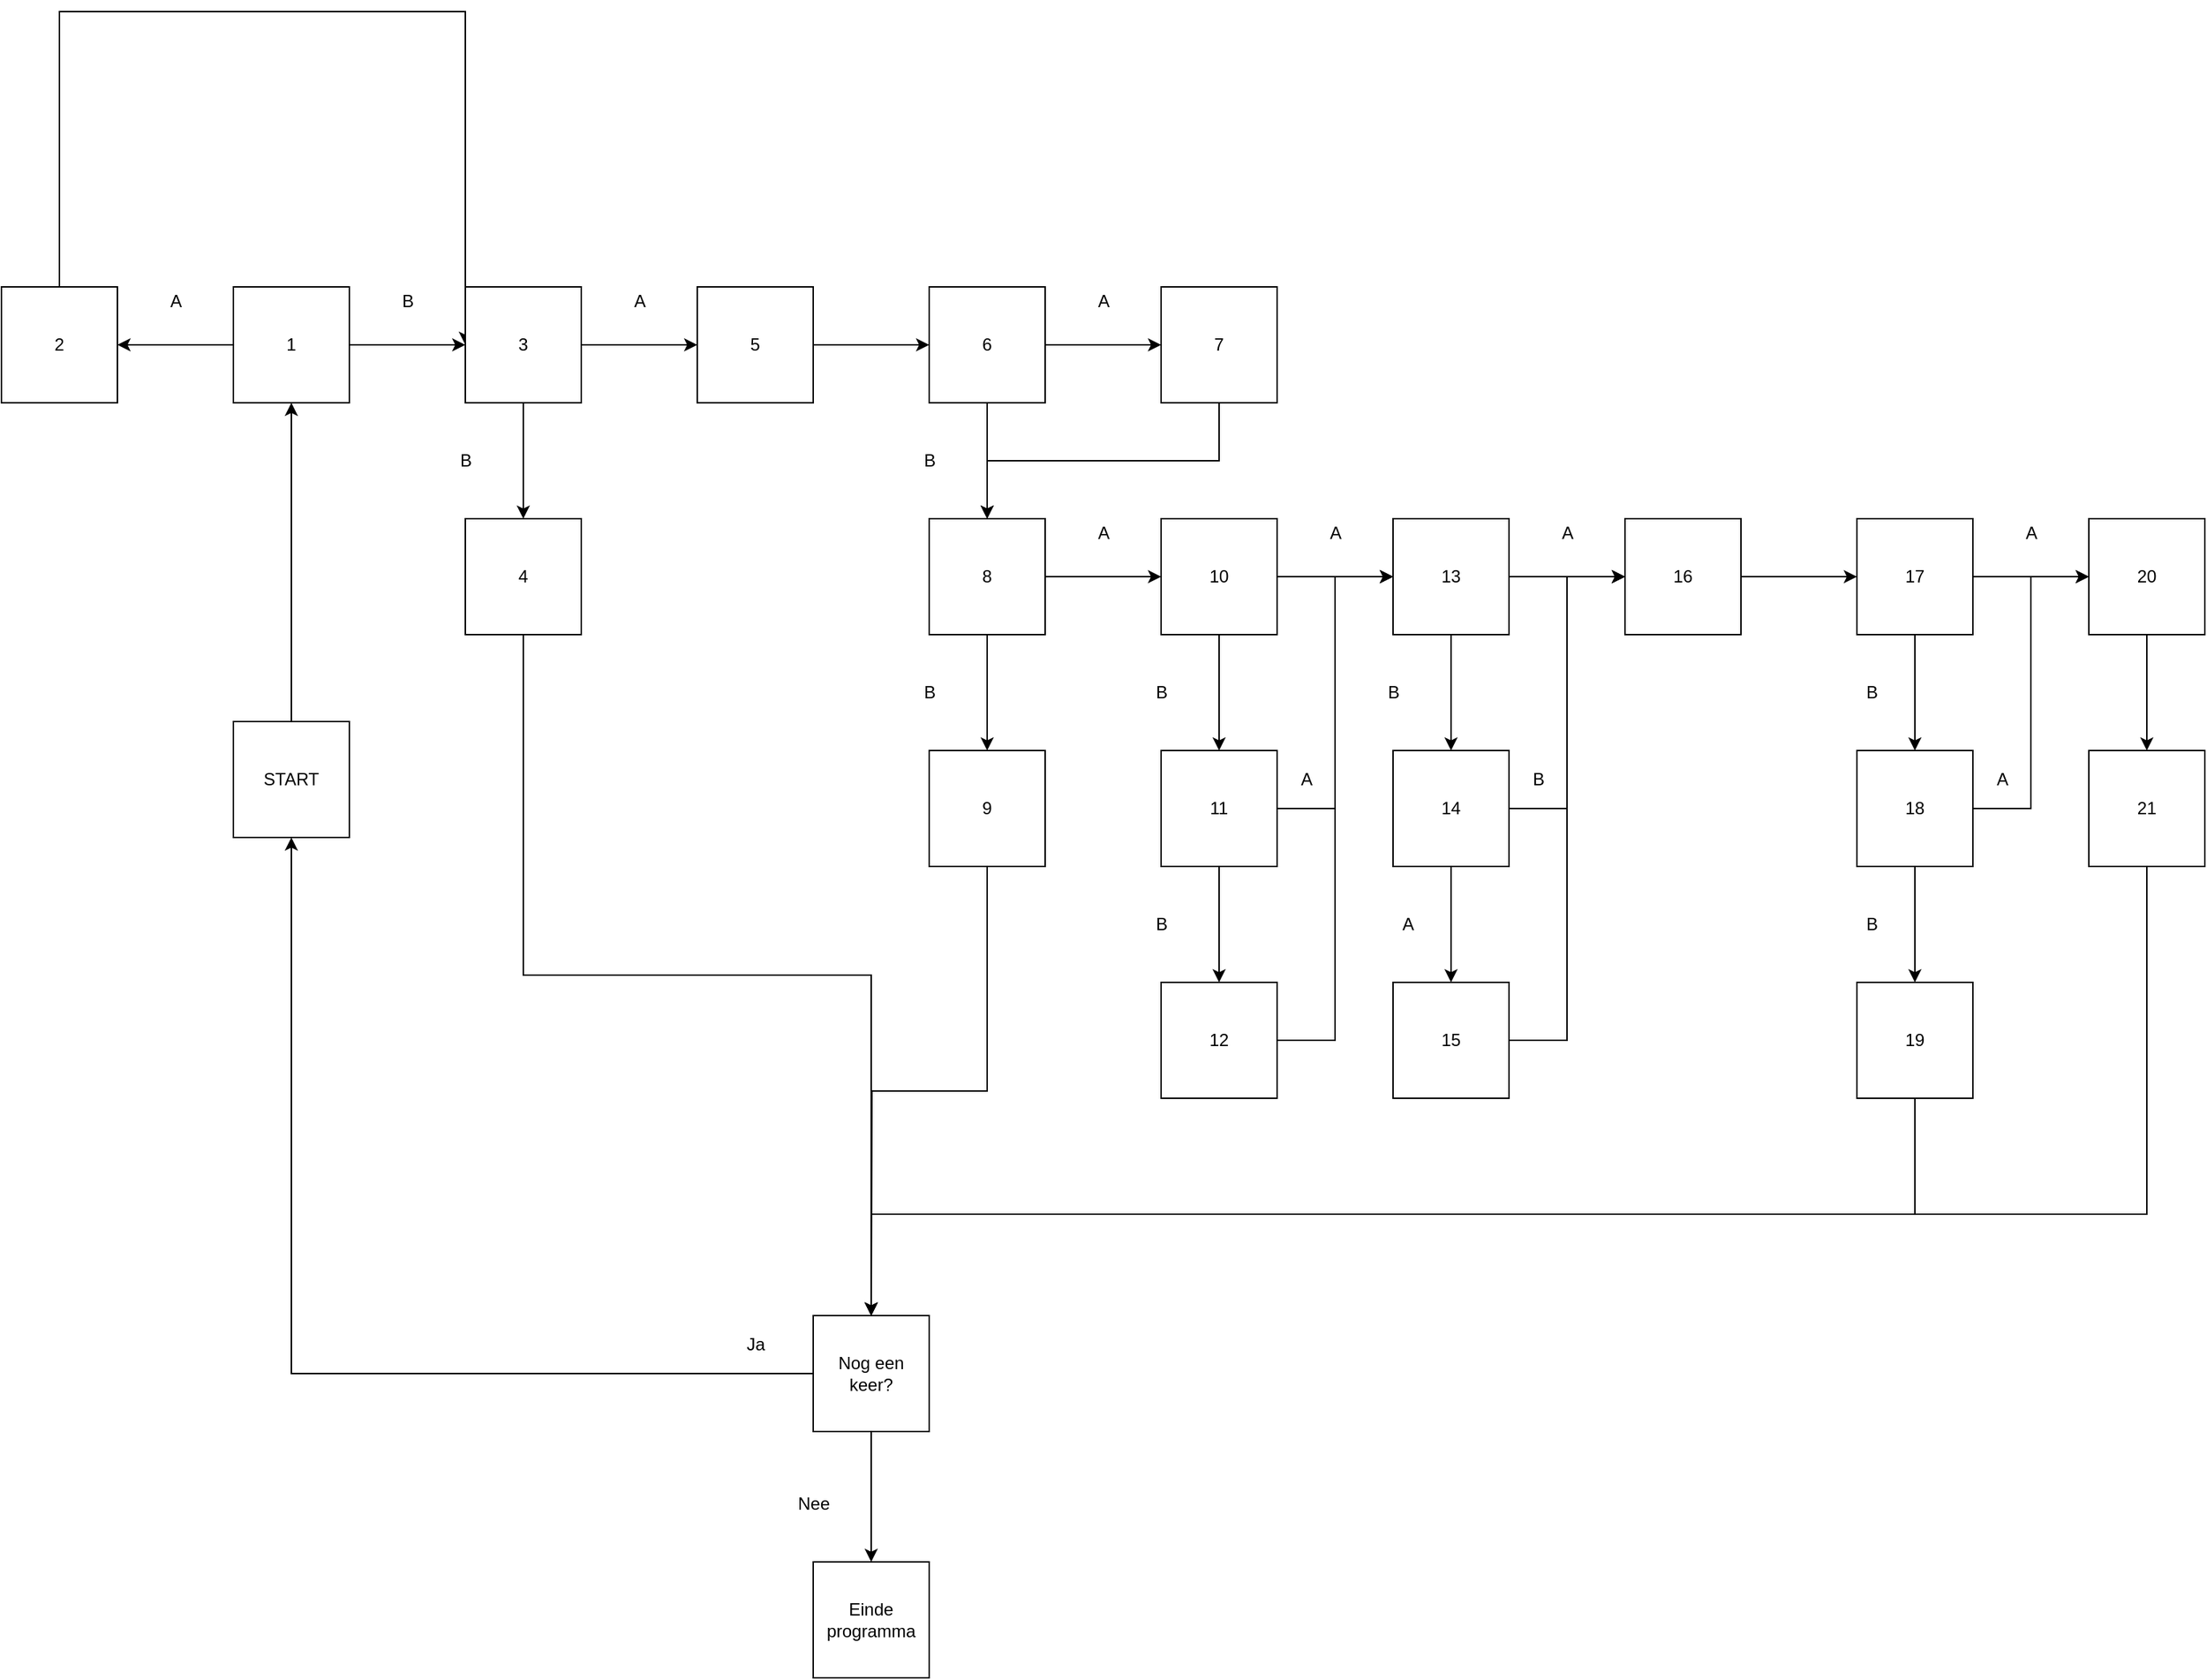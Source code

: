 <mxfile version="13.7.7" type="device"><diagram id="y4vNNGJoR8aKSBozoaxY" name="Page-1"><mxGraphModel dx="1902" dy="1037" grid="1" gridSize="10" guides="1" tooltips="1" connect="1" arrows="1" fold="1" page="1" pageScale="1" pageWidth="1654" pageHeight="2336" math="0" shadow="0"><root><mxCell id="0"/><mxCell id="1" parent="0"/><mxCell id="d44ofBOEUMQxxCfMOgTz-4" value="" style="edgeStyle=orthogonalEdgeStyle;rounded=0;orthogonalLoop=1;jettySize=auto;html=1;" parent="1" source="d44ofBOEUMQxxCfMOgTz-2" target="d44ofBOEUMQxxCfMOgTz-3" edge="1"><mxGeometry relative="1" as="geometry"/></mxCell><mxCell id="d44ofBOEUMQxxCfMOgTz-2" value="START" style="whiteSpace=wrap;html=1;aspect=fixed;" parent="1" vertex="1"><mxGeometry x="160" y="500" width="80" height="80" as="geometry"/></mxCell><mxCell id="GgzBPBoCZFRml4ZymeB9-10" style="edgeStyle=orthogonalEdgeStyle;rounded=0;orthogonalLoop=1;jettySize=auto;html=1;entryX=0;entryY=0.5;entryDx=0;entryDy=0;" parent="1" source="d44ofBOEUMQxxCfMOgTz-3" target="GgzBPBoCZFRml4ZymeB9-6" edge="1"><mxGeometry relative="1" as="geometry"><mxPoint x="280" y="200" as="targetPoint"/></mxGeometry></mxCell><mxCell id="GgzBPBoCZFRml4ZymeB9-15" value="" style="edgeStyle=orthogonalEdgeStyle;rounded=0;orthogonalLoop=1;jettySize=auto;html=1;entryX=1;entryY=0.5;entryDx=0;entryDy=0;" parent="1" source="d44ofBOEUMQxxCfMOgTz-3" target="GgzBPBoCZFRml4ZymeB9-2" edge="1"><mxGeometry relative="1" as="geometry"><mxPoint x="80" y="200" as="targetPoint"/></mxGeometry></mxCell><mxCell id="d44ofBOEUMQxxCfMOgTz-3" value="1" style="whiteSpace=wrap;html=1;aspect=fixed;" parent="1" vertex="1"><mxGeometry x="160" y="200" width="80" height="80" as="geometry"/></mxCell><mxCell id="GgzBPBoCZFRml4ZymeB9-20" style="edgeStyle=orthogonalEdgeStyle;rounded=0;orthogonalLoop=1;jettySize=auto;html=1;entryX=0;entryY=0.5;entryDx=0;entryDy=0;" parent="1" source="GgzBPBoCZFRml4ZymeB9-2" target="GgzBPBoCZFRml4ZymeB9-6" edge="1"><mxGeometry relative="1" as="geometry"><mxPoint x="320" y="30" as="targetPoint"/><Array as="points"><mxPoint x="40" y="10"/><mxPoint x="320" y="10"/></Array></mxGeometry></mxCell><mxCell id="GgzBPBoCZFRml4ZymeB9-2" value="2" style="whiteSpace=wrap;html=1;aspect=fixed;" parent="1" vertex="1"><mxGeometry y="200" width="80" height="80" as="geometry"/></mxCell><mxCell id="3vgTns0gf9gREUHYK_uE-2" style="edgeStyle=orthogonalEdgeStyle;rounded=0;orthogonalLoop=1;jettySize=auto;html=1;" edge="1" parent="1" source="GgzBPBoCZFRml4ZymeB9-3"><mxGeometry relative="1" as="geometry"><mxPoint x="680" y="360" as="targetPoint"/><Array as="points"><mxPoint x="840" y="320"/><mxPoint x="680" y="320"/></Array></mxGeometry></mxCell><mxCell id="GgzBPBoCZFRml4ZymeB9-3" value="7" style="whiteSpace=wrap;html=1;aspect=fixed;" parent="1" vertex="1"><mxGeometry x="800" y="200" width="80" height="80" as="geometry"/></mxCell><mxCell id="GgzBPBoCZFRml4ZymeB9-77" style="edgeStyle=orthogonalEdgeStyle;rounded=0;orthogonalLoop=1;jettySize=auto;html=1;entryX=0.5;entryY=0;entryDx=0;entryDy=0;exitX=0.5;exitY=1;exitDx=0;exitDy=0;" parent="1" source="GgzBPBoCZFRml4ZymeB9-4" target="GgzBPBoCZFRml4ZymeB9-71" edge="1"><mxGeometry relative="1" as="geometry"/></mxCell><mxCell id="GgzBPBoCZFRml4ZymeB9-4" value="4" style="whiteSpace=wrap;html=1;aspect=fixed;" parent="1" vertex="1"><mxGeometry x="320" y="360" width="80" height="80" as="geometry"/></mxCell><mxCell id="GgzBPBoCZFRml4ZymeB9-21" value="" style="edgeStyle=orthogonalEdgeStyle;rounded=0;orthogonalLoop=1;jettySize=auto;html=1;" parent="1" source="GgzBPBoCZFRml4ZymeB9-5" target="GgzBPBoCZFRml4ZymeB9-7" edge="1"><mxGeometry relative="1" as="geometry"/></mxCell><mxCell id="GgzBPBoCZFRml4ZymeB9-5" value="5" style="whiteSpace=wrap;html=1;aspect=fixed;" parent="1" vertex="1"><mxGeometry x="480" y="200" width="80" height="80" as="geometry"/></mxCell><mxCell id="GgzBPBoCZFRml4ZymeB9-16" value="" style="edgeStyle=orthogonalEdgeStyle;rounded=0;orthogonalLoop=1;jettySize=auto;html=1;" parent="1" source="GgzBPBoCZFRml4ZymeB9-6" target="GgzBPBoCZFRml4ZymeB9-5" edge="1"><mxGeometry relative="1" as="geometry"/></mxCell><mxCell id="GgzBPBoCZFRml4ZymeB9-18" value="" style="edgeStyle=orthogonalEdgeStyle;rounded=0;orthogonalLoop=1;jettySize=auto;html=1;" parent="1" source="GgzBPBoCZFRml4ZymeB9-6" target="GgzBPBoCZFRml4ZymeB9-4" edge="1"><mxGeometry relative="1" as="geometry"/></mxCell><mxCell id="GgzBPBoCZFRml4ZymeB9-6" value="3" style="whiteSpace=wrap;html=1;aspect=fixed;" parent="1" vertex="1"><mxGeometry x="320" y="200" width="80" height="80" as="geometry"/></mxCell><mxCell id="GgzBPBoCZFRml4ZymeB9-22" value="" style="edgeStyle=orthogonalEdgeStyle;rounded=0;orthogonalLoop=1;jettySize=auto;html=1;" parent="1" source="GgzBPBoCZFRml4ZymeB9-7" edge="1"><mxGeometry relative="1" as="geometry"><mxPoint x="680" y="360" as="targetPoint"/></mxGeometry></mxCell><mxCell id="GgzBPBoCZFRml4ZymeB9-23" value="" style="edgeStyle=orthogonalEdgeStyle;rounded=0;orthogonalLoop=1;jettySize=auto;html=1;" parent="1" source="GgzBPBoCZFRml4ZymeB9-7" target="GgzBPBoCZFRml4ZymeB9-3" edge="1"><mxGeometry relative="1" as="geometry"/></mxCell><mxCell id="GgzBPBoCZFRml4ZymeB9-7" value="6" style="whiteSpace=wrap;html=1;aspect=fixed;" parent="1" vertex="1"><mxGeometry x="640" y="200" width="80" height="80" as="geometry"/></mxCell><mxCell id="GgzBPBoCZFRml4ZymeB9-32" value="" style="edgeStyle=orthogonalEdgeStyle;rounded=0;orthogonalLoop=1;jettySize=auto;html=1;" parent="1" source="GgzBPBoCZFRml4ZymeB9-8" target="GgzBPBoCZFRml4ZymeB9-26" edge="1"><mxGeometry relative="1" as="geometry"/></mxCell><mxCell id="GgzBPBoCZFRml4ZymeB9-33" value="" style="edgeStyle=orthogonalEdgeStyle;rounded=0;orthogonalLoop=1;jettySize=auto;html=1;" parent="1" source="GgzBPBoCZFRml4ZymeB9-8" target="GgzBPBoCZFRml4ZymeB9-30" edge="1"><mxGeometry relative="1" as="geometry"/></mxCell><mxCell id="GgzBPBoCZFRml4ZymeB9-8" value="8" style="whiteSpace=wrap;html=1;aspect=fixed;" parent="1" vertex="1"><mxGeometry x="640" y="360" width="80" height="80" as="geometry"/></mxCell><mxCell id="GgzBPBoCZFRml4ZymeB9-11" value="B" style="text;html=1;align=center;verticalAlign=middle;resizable=0;points=[];autosize=1;" parent="1" vertex="1"><mxGeometry x="270" y="200" width="20" height="20" as="geometry"/></mxCell><mxCell id="GgzBPBoCZFRml4ZymeB9-12" value="A" style="text;html=1;align=center;verticalAlign=middle;resizable=0;points=[];autosize=1;" parent="1" vertex="1"><mxGeometry x="110" y="200" width="20" height="20" as="geometry"/></mxCell><mxCell id="GgzBPBoCZFRml4ZymeB9-17" value="A" style="text;html=1;align=center;verticalAlign=middle;resizable=0;points=[];autosize=1;" parent="1" vertex="1"><mxGeometry x="430" y="200" width="20" height="20" as="geometry"/></mxCell><mxCell id="GgzBPBoCZFRml4ZymeB9-19" value="B" style="text;html=1;align=center;verticalAlign=middle;resizable=0;points=[];autosize=1;" parent="1" vertex="1"><mxGeometry x="310" y="310" width="20" height="20" as="geometry"/></mxCell><mxCell id="GgzBPBoCZFRml4ZymeB9-24" value="A" style="text;html=1;align=center;verticalAlign=middle;resizable=0;points=[];autosize=1;" parent="1" vertex="1"><mxGeometry x="750" y="200" width="20" height="20" as="geometry"/></mxCell><mxCell id="GgzBPBoCZFRml4ZymeB9-25" value="B" style="text;html=1;align=center;verticalAlign=middle;resizable=0;points=[];autosize=1;" parent="1" vertex="1"><mxGeometry x="630" y="310" width="20" height="20" as="geometry"/></mxCell><mxCell id="GgzBPBoCZFRml4ZymeB9-76" style="edgeStyle=orthogonalEdgeStyle;rounded=0;orthogonalLoop=1;jettySize=auto;html=1;exitX=0.5;exitY=1;exitDx=0;exitDy=0;" parent="1" source="GgzBPBoCZFRml4ZymeB9-26" edge="1"><mxGeometry relative="1" as="geometry"><mxPoint x="600" y="910" as="targetPoint"/></mxGeometry></mxCell><mxCell id="GgzBPBoCZFRml4ZymeB9-26" value="9" style="whiteSpace=wrap;html=1;aspect=fixed;" parent="1" vertex="1"><mxGeometry x="640" y="520" width="80" height="80" as="geometry"/></mxCell><mxCell id="GgzBPBoCZFRml4ZymeB9-52" value="" style="edgeStyle=orthogonalEdgeStyle;rounded=0;orthogonalLoop=1;jettySize=auto;html=1;" parent="1" source="GgzBPBoCZFRml4ZymeB9-27" target="GgzBPBoCZFRml4ZymeB9-31" edge="1"><mxGeometry relative="1" as="geometry"/></mxCell><mxCell id="GgzBPBoCZFRml4ZymeB9-54" value="" style="edgeStyle=orthogonalEdgeStyle;rounded=0;orthogonalLoop=1;jettySize=auto;html=1;" parent="1" source="GgzBPBoCZFRml4ZymeB9-27" target="GgzBPBoCZFRml4ZymeB9-46" edge="1"><mxGeometry relative="1" as="geometry"/></mxCell><mxCell id="GgzBPBoCZFRml4ZymeB9-27" value="13" style="whiteSpace=wrap;html=1;aspect=fixed;" parent="1" vertex="1"><mxGeometry x="960" y="360" width="80" height="80" as="geometry"/></mxCell><mxCell id="GgzBPBoCZFRml4ZymeB9-40" style="edgeStyle=orthogonalEdgeStyle;rounded=0;orthogonalLoop=1;jettySize=auto;html=1;entryX=0;entryY=0.5;entryDx=0;entryDy=0;" parent="1" source="GgzBPBoCZFRml4ZymeB9-28" target="GgzBPBoCZFRml4ZymeB9-27" edge="1"><mxGeometry relative="1" as="geometry"><mxPoint x="960" y="560" as="targetPoint"/></mxGeometry></mxCell><mxCell id="GgzBPBoCZFRml4ZymeB9-41" style="edgeStyle=orthogonalEdgeStyle;rounded=0;orthogonalLoop=1;jettySize=auto;html=1;entryX=0.5;entryY=0;entryDx=0;entryDy=0;" parent="1" source="GgzBPBoCZFRml4ZymeB9-28" target="GgzBPBoCZFRml4ZymeB9-29" edge="1"><mxGeometry relative="1" as="geometry"/></mxCell><mxCell id="GgzBPBoCZFRml4ZymeB9-28" value="11" style="whiteSpace=wrap;html=1;aspect=fixed;" parent="1" vertex="1"><mxGeometry x="800" y="520" width="80" height="80" as="geometry"/></mxCell><mxCell id="GgzBPBoCZFRml4ZymeB9-42" style="edgeStyle=orthogonalEdgeStyle;rounded=0;orthogonalLoop=1;jettySize=auto;html=1;entryX=0;entryY=0.5;entryDx=0;entryDy=0;" parent="1" source="GgzBPBoCZFRml4ZymeB9-29" target="GgzBPBoCZFRml4ZymeB9-27" edge="1"><mxGeometry relative="1" as="geometry"><mxPoint x="920" y="400" as="targetPoint"/></mxGeometry></mxCell><mxCell id="GgzBPBoCZFRml4ZymeB9-29" value="12" style="whiteSpace=wrap;html=1;aspect=fixed;" parent="1" vertex="1"><mxGeometry x="800" y="680" width="80" height="80" as="geometry"/></mxCell><mxCell id="GgzBPBoCZFRml4ZymeB9-36" value="" style="edgeStyle=orthogonalEdgeStyle;rounded=0;orthogonalLoop=1;jettySize=auto;html=1;" parent="1" source="GgzBPBoCZFRml4ZymeB9-30" target="GgzBPBoCZFRml4ZymeB9-27" edge="1"><mxGeometry relative="1" as="geometry"/></mxCell><mxCell id="GgzBPBoCZFRml4ZymeB9-37" value="" style="edgeStyle=orthogonalEdgeStyle;rounded=0;orthogonalLoop=1;jettySize=auto;html=1;" parent="1" source="GgzBPBoCZFRml4ZymeB9-30" target="GgzBPBoCZFRml4ZymeB9-28" edge="1"><mxGeometry relative="1" as="geometry"/></mxCell><mxCell id="GgzBPBoCZFRml4ZymeB9-30" value="10" style="whiteSpace=wrap;html=1;aspect=fixed;" parent="1" vertex="1"><mxGeometry x="800" y="360" width="80" height="80" as="geometry"/></mxCell><mxCell id="GgzBPBoCZFRml4ZymeB9-56" value="" style="edgeStyle=orthogonalEdgeStyle;rounded=0;orthogonalLoop=1;jettySize=auto;html=1;" parent="1" source="GgzBPBoCZFRml4ZymeB9-31" target="GgzBPBoCZFRml4ZymeB9-45" edge="1"><mxGeometry relative="1" as="geometry"/></mxCell><mxCell id="GgzBPBoCZFRml4ZymeB9-58" style="edgeStyle=orthogonalEdgeStyle;rounded=0;orthogonalLoop=1;jettySize=auto;html=1;entryX=0;entryY=0.5;entryDx=0;entryDy=0;" parent="1" source="GgzBPBoCZFRml4ZymeB9-31" target="GgzBPBoCZFRml4ZymeB9-46" edge="1"><mxGeometry relative="1" as="geometry"><mxPoint x="1130" y="560" as="targetPoint"/></mxGeometry></mxCell><mxCell id="GgzBPBoCZFRml4ZymeB9-31" value="14" style="whiteSpace=wrap;html=1;aspect=fixed;" parent="1" vertex="1"><mxGeometry x="960" y="520" width="80" height="80" as="geometry"/></mxCell><mxCell id="GgzBPBoCZFRml4ZymeB9-34" value="A" style="text;html=1;align=center;verticalAlign=middle;resizable=0;points=[];autosize=1;" parent="1" vertex="1"><mxGeometry x="750" y="360" width="20" height="20" as="geometry"/></mxCell><mxCell id="GgzBPBoCZFRml4ZymeB9-35" value="B" style="text;html=1;align=center;verticalAlign=middle;resizable=0;points=[];autosize=1;" parent="1" vertex="1"><mxGeometry x="630" y="470" width="20" height="20" as="geometry"/></mxCell><mxCell id="GgzBPBoCZFRml4ZymeB9-38" value="B" style="text;html=1;align=center;verticalAlign=middle;resizable=0;points=[];autosize=1;" parent="1" vertex="1"><mxGeometry x="790" y="470" width="20" height="20" as="geometry"/></mxCell><mxCell id="GgzBPBoCZFRml4ZymeB9-39" value="A" style="text;html=1;align=center;verticalAlign=middle;resizable=0;points=[];autosize=1;" parent="1" vertex="1"><mxGeometry x="910" y="360" width="20" height="20" as="geometry"/></mxCell><mxCell id="GgzBPBoCZFRml4ZymeB9-43" value="A" style="text;html=1;align=center;verticalAlign=middle;resizable=0;points=[];autosize=1;" parent="1" vertex="1"><mxGeometry x="890" y="530" width="20" height="20" as="geometry"/></mxCell><mxCell id="GgzBPBoCZFRml4ZymeB9-44" value="B" style="text;html=1;align=center;verticalAlign=middle;resizable=0;points=[];autosize=1;" parent="1" vertex="1"><mxGeometry x="790" y="630" width="20" height="20" as="geometry"/></mxCell><mxCell id="GgzBPBoCZFRml4ZymeB9-59" style="edgeStyle=orthogonalEdgeStyle;rounded=0;orthogonalLoop=1;jettySize=auto;html=1;entryX=0;entryY=0.5;entryDx=0;entryDy=0;" parent="1" source="GgzBPBoCZFRml4ZymeB9-45" target="GgzBPBoCZFRml4ZymeB9-46" edge="1"><mxGeometry relative="1" as="geometry"/></mxCell><mxCell id="GgzBPBoCZFRml4ZymeB9-45" value="15" style="whiteSpace=wrap;html=1;aspect=fixed;" parent="1" vertex="1"><mxGeometry x="960" y="680" width="80" height="80" as="geometry"/></mxCell><mxCell id="GgzBPBoCZFRml4ZymeB9-61" style="edgeStyle=orthogonalEdgeStyle;rounded=0;orthogonalLoop=1;jettySize=auto;html=1;entryX=0;entryY=0.5;entryDx=0;entryDy=0;" parent="1" source="GgzBPBoCZFRml4ZymeB9-46" target="GgzBPBoCZFRml4ZymeB9-50" edge="1"><mxGeometry relative="1" as="geometry"/></mxCell><mxCell id="GgzBPBoCZFRml4ZymeB9-46" value="16" style="whiteSpace=wrap;html=1;aspect=fixed;" parent="1" vertex="1"><mxGeometry x="1120" y="360" width="80" height="80" as="geometry"/></mxCell><mxCell id="GgzBPBoCZFRml4ZymeB9-66" style="edgeStyle=orthogonalEdgeStyle;rounded=0;orthogonalLoop=1;jettySize=auto;html=1;entryX=0;entryY=0.5;entryDx=0;entryDy=0;" parent="1" source="GgzBPBoCZFRml4ZymeB9-47" target="GgzBPBoCZFRml4ZymeB9-49" edge="1"><mxGeometry relative="1" as="geometry"/></mxCell><mxCell id="GgzBPBoCZFRml4ZymeB9-68" value="" style="edgeStyle=orthogonalEdgeStyle;rounded=0;orthogonalLoop=1;jettySize=auto;html=1;" parent="1" source="GgzBPBoCZFRml4ZymeB9-47" target="GgzBPBoCZFRml4ZymeB9-48" edge="1"><mxGeometry relative="1" as="geometry"/></mxCell><mxCell id="GgzBPBoCZFRml4ZymeB9-47" value="18" style="whiteSpace=wrap;html=1;aspect=fixed;" parent="1" vertex="1"><mxGeometry x="1280" y="520" width="80" height="80" as="geometry"/></mxCell><mxCell id="GgzBPBoCZFRml4ZymeB9-74" style="edgeStyle=orthogonalEdgeStyle;rounded=0;orthogonalLoop=1;jettySize=auto;html=1;entryX=0.5;entryY=0;entryDx=0;entryDy=0;" parent="1" source="GgzBPBoCZFRml4ZymeB9-48" target="GgzBPBoCZFRml4ZymeB9-71" edge="1"><mxGeometry relative="1" as="geometry"><mxPoint x="700" y="890" as="targetPoint"/><Array as="points"><mxPoint x="1320" y="840"/><mxPoint x="600" y="840"/></Array></mxGeometry></mxCell><mxCell id="GgzBPBoCZFRml4ZymeB9-48" value="19" style="whiteSpace=wrap;html=1;aspect=fixed;" parent="1" vertex="1"><mxGeometry x="1280" y="680" width="80" height="80" as="geometry"/></mxCell><mxCell id="GgzBPBoCZFRml4ZymeB9-70" style="edgeStyle=orthogonalEdgeStyle;rounded=0;orthogonalLoop=1;jettySize=auto;html=1;entryX=0.5;entryY=0;entryDx=0;entryDy=0;" parent="1" source="GgzBPBoCZFRml4ZymeB9-49" target="GgzBPBoCZFRml4ZymeB9-51" edge="1"><mxGeometry relative="1" as="geometry"><mxPoint x="1560" y="510" as="targetPoint"/></mxGeometry></mxCell><mxCell id="GgzBPBoCZFRml4ZymeB9-49" value="20" style="whiteSpace=wrap;html=1;aspect=fixed;" parent="1" vertex="1"><mxGeometry x="1440" y="360" width="80" height="80" as="geometry"/></mxCell><mxCell id="GgzBPBoCZFRml4ZymeB9-62" value="" style="edgeStyle=orthogonalEdgeStyle;rounded=0;orthogonalLoop=1;jettySize=auto;html=1;" parent="1" source="GgzBPBoCZFRml4ZymeB9-50" target="GgzBPBoCZFRml4ZymeB9-47" edge="1"><mxGeometry relative="1" as="geometry"/></mxCell><mxCell id="GgzBPBoCZFRml4ZymeB9-63" value="" style="edgeStyle=orthogonalEdgeStyle;rounded=0;orthogonalLoop=1;jettySize=auto;html=1;" parent="1" source="GgzBPBoCZFRml4ZymeB9-50" target="GgzBPBoCZFRml4ZymeB9-49" edge="1"><mxGeometry relative="1" as="geometry"/></mxCell><mxCell id="GgzBPBoCZFRml4ZymeB9-50" value="17" style="whiteSpace=wrap;html=1;aspect=fixed;" parent="1" vertex="1"><mxGeometry x="1280" y="360" width="80" height="80" as="geometry"/></mxCell><mxCell id="3vgTns0gf9gREUHYK_uE-1" style="edgeStyle=orthogonalEdgeStyle;rounded=0;orthogonalLoop=1;jettySize=auto;html=1;entryX=0.5;entryY=0;entryDx=0;entryDy=0;" edge="1" parent="1" source="GgzBPBoCZFRml4ZymeB9-51" target="GgzBPBoCZFRml4ZymeB9-71"><mxGeometry relative="1" as="geometry"><Array as="points"><mxPoint x="1480" y="840"/><mxPoint x="600" y="840"/></Array></mxGeometry></mxCell><mxCell id="GgzBPBoCZFRml4ZymeB9-51" value="21" style="whiteSpace=wrap;html=1;aspect=fixed;" parent="1" vertex="1"><mxGeometry x="1440" y="520" width="80" height="80" as="geometry"/></mxCell><mxCell id="GgzBPBoCZFRml4ZymeB9-53" value="B" style="text;html=1;align=center;verticalAlign=middle;resizable=0;points=[];autosize=1;" parent="1" vertex="1"><mxGeometry x="950" y="470" width="20" height="20" as="geometry"/></mxCell><mxCell id="GgzBPBoCZFRml4ZymeB9-55" value="A" style="text;html=1;align=center;verticalAlign=middle;resizable=0;points=[];autosize=1;" parent="1" vertex="1"><mxGeometry x="1070" y="360" width="20" height="20" as="geometry"/></mxCell><mxCell id="GgzBPBoCZFRml4ZymeB9-57" value="A" style="text;html=1;align=center;verticalAlign=middle;resizable=0;points=[];autosize=1;" parent="1" vertex="1"><mxGeometry x="960" y="630" width="20" height="20" as="geometry"/></mxCell><mxCell id="GgzBPBoCZFRml4ZymeB9-60" value="B" style="text;html=1;align=center;verticalAlign=middle;resizable=0;points=[];autosize=1;" parent="1" vertex="1"><mxGeometry x="1050" y="530" width="20" height="20" as="geometry"/></mxCell><mxCell id="GgzBPBoCZFRml4ZymeB9-64" value="A" style="text;html=1;align=center;verticalAlign=middle;resizable=0;points=[];autosize=1;" parent="1" vertex="1"><mxGeometry x="1390" y="360" width="20" height="20" as="geometry"/></mxCell><mxCell id="GgzBPBoCZFRml4ZymeB9-65" value="B" style="text;html=1;align=center;verticalAlign=middle;resizable=0;points=[];autosize=1;" parent="1" vertex="1"><mxGeometry x="1280" y="470" width="20" height="20" as="geometry"/></mxCell><mxCell id="GgzBPBoCZFRml4ZymeB9-69" value="A" style="text;html=1;align=center;verticalAlign=middle;resizable=0;points=[];autosize=1;" parent="1" vertex="1"><mxGeometry x="1370" y="530" width="20" height="20" as="geometry"/></mxCell><mxCell id="GgzBPBoCZFRml4ZymeB9-78" style="edgeStyle=orthogonalEdgeStyle;rounded=0;orthogonalLoop=1;jettySize=auto;html=1;entryX=0.5;entryY=1;entryDx=0;entryDy=0;" parent="1" source="GgzBPBoCZFRml4ZymeB9-71" target="d44ofBOEUMQxxCfMOgTz-2" edge="1"><mxGeometry relative="1" as="geometry"/></mxCell><mxCell id="GgzBPBoCZFRml4ZymeB9-80" style="edgeStyle=orthogonalEdgeStyle;rounded=0;orthogonalLoop=1;jettySize=auto;html=1;entryX=0.5;entryY=0;entryDx=0;entryDy=0;" parent="1" source="GgzBPBoCZFRml4ZymeB9-71" target="GgzBPBoCZFRml4ZymeB9-79" edge="1"><mxGeometry relative="1" as="geometry"/></mxCell><mxCell id="GgzBPBoCZFRml4ZymeB9-71" value="Nog een keer?" style="whiteSpace=wrap;html=1;aspect=fixed;" parent="1" vertex="1"><mxGeometry x="560" y="910" width="80" height="80" as="geometry"/></mxCell><mxCell id="GgzBPBoCZFRml4ZymeB9-79" value="Einde programma" style="whiteSpace=wrap;html=1;aspect=fixed;" parent="1" vertex="1"><mxGeometry x="560" y="1080" width="80" height="80" as="geometry"/></mxCell><mxCell id="GgzBPBoCZFRml4ZymeB9-81" value="Nee" style="text;html=1;align=center;verticalAlign=middle;resizable=0;points=[];autosize=1;" parent="1" vertex="1"><mxGeometry x="540" y="1030" width="40" height="20" as="geometry"/></mxCell><mxCell id="GgzBPBoCZFRml4ZymeB9-82" value="Ja" style="text;html=1;align=center;verticalAlign=middle;resizable=0;points=[];autosize=1;" parent="1" vertex="1"><mxGeometry x="505" y="920" width="30" height="20" as="geometry"/></mxCell><mxCell id="GgzBPBoCZFRml4ZymeB9-83" value="B" style="text;html=1;align=center;verticalAlign=middle;resizable=0;points=[];autosize=1;" parent="1" vertex="1"><mxGeometry x="1280" y="630" width="20" height="20" as="geometry"/></mxCell></root></mxGraphModel></diagram></mxfile>